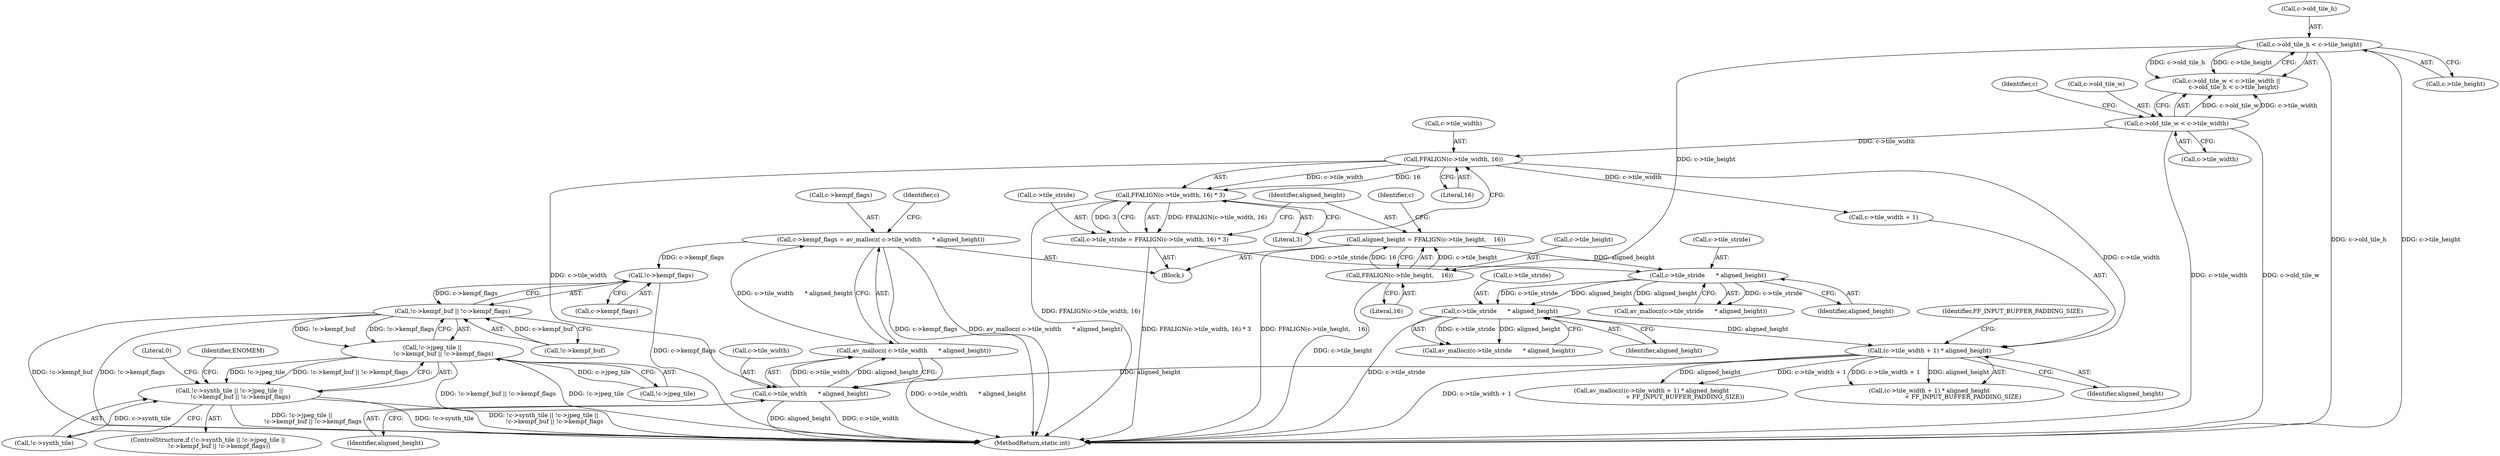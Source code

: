 digraph "0_FFmpeg_e07ac727c1cc9eed39e7f9117c97006f719864bd@pointer" {
"1000289" [label="(Call,!c->kempf_flags)"];
"1000263" [label="(Call,c->kempf_flags = av_mallocz( c->tile_width      * aligned_height))"];
"1000267" [label="(Call,av_mallocz( c->tile_width      * aligned_height))"];
"1000268" [label="(Call,c->tile_width      * aligned_height)"];
"1000200" [label="(Call,FFALIGN(c->tile_width, 16))"];
"1000180" [label="(Call,c->old_tile_w < c->tile_width)"];
"1000255" [label="(Call,(c->tile_width + 1) * aligned_height)"];
"1000244" [label="(Call,c->tile_stride      * aligned_height)"];
"1000234" [label="(Call,c->tile_stride      * aligned_height)"];
"1000195" [label="(Call,c->tile_stride = FFALIGN(c->tile_width, 16) * 3)"];
"1000199" [label="(Call,FFALIGN(c->tile_width, 16) * 3)"];
"1000206" [label="(Call,aligned_height = FFALIGN(c->tile_height,    16))"];
"1000208" [label="(Call,FFALIGN(c->tile_height,    16))"];
"1000187" [label="(Call,c->old_tile_h < c->tile_height)"];
"1000284" [label="(Call,!c->kempf_buf || !c->kempf_flags)"];
"1000279" [label="(Call,!c->jpeg_tile ||\n            !c->kempf_buf || !c->kempf_flags)"];
"1000274" [label="(Call,!c->synth_tile || !c->jpeg_tile ||\n            !c->kempf_buf || !c->kempf_flags)"];
"1000204" [label="(Literal,16)"];
"1000238" [label="(Identifier,aligned_height)"];
"1000191" [label="(Call,c->tile_height)"];
"1000275" [label="(Call,!c->synth_tile)"];
"1000284" [label="(Call,!c->kempf_buf || !c->kempf_flags)"];
"1000273" [label="(ControlStructure,if (!c->synth_tile || !c->jpeg_tile ||\n            !c->kempf_buf || !c->kempf_flags))"];
"1000254" [label="(Call,(c->tile_width + 1) * aligned_height\n                                    + FF_INPUT_BUFFER_PADDING_SIZE)"];
"1000180" [label="(Call,c->old_tile_w < c->tile_width)"];
"1000262" [label="(Identifier,FF_INPUT_BUFFER_PADDING_SIZE)"];
"1000253" [label="(Call,av_mallocz((c->tile_width + 1) * aligned_height\n                                    + FF_INPUT_BUFFER_PADDING_SIZE))"];
"1000201" [label="(Call,c->tile_width)"];
"1000244" [label="(Call,c->tile_stride      * aligned_height)"];
"1000234" [label="(Call,c->tile_stride      * aligned_height)"];
"1000195" [label="(Call,c->tile_stride = FFALIGN(c->tile_width, 16) * 3)"];
"1000297" [label="(Literal,0)"];
"1000194" [label="(Block,)"];
"1000255" [label="(Call,(c->tile_width + 1) * aligned_height)"];
"1000289" [label="(Call,!c->kempf_flags)"];
"1000245" [label="(Call,c->tile_stride)"];
"1000274" [label="(Call,!c->synth_tile || !c->jpeg_tile ||\n            !c->kempf_buf || !c->kempf_flags)"];
"1000272" [label="(Identifier,aligned_height)"];
"1000279" [label="(Call,!c->jpeg_tile ||\n            !c->kempf_buf || !c->kempf_flags)"];
"1000179" [label="(Call,c->old_tile_w < c->tile_width ||\n        c->old_tile_h < c->tile_height)"];
"1000269" [label="(Call,c->tile_width)"];
"1000267" [label="(Call,av_mallocz( c->tile_width      * aligned_height))"];
"1000298" [label="(MethodReturn,static int)"];
"1000261" [label="(Identifier,aligned_height)"];
"1000200" [label="(Call,FFALIGN(c->tile_width, 16))"];
"1000189" [label="(Identifier,c)"];
"1000248" [label="(Identifier,aligned_height)"];
"1000280" [label="(Call,!c->jpeg_tile)"];
"1000209" [label="(Call,c->tile_height)"];
"1000181" [label="(Call,c->old_tile_w)"];
"1000205" [label="(Literal,3)"];
"1000207" [label="(Identifier,aligned_height)"];
"1000277" [label="(Identifier,c)"];
"1000188" [label="(Call,c->old_tile_h)"];
"1000295" [label="(Identifier,ENOMEM)"];
"1000187" [label="(Call,c->old_tile_h < c->tile_height)"];
"1000199" [label="(Call,FFALIGN(c->tile_width, 16) * 3)"];
"1000263" [label="(Call,c->kempf_flags = av_mallocz( c->tile_width      * aligned_height))"];
"1000184" [label="(Call,c->tile_width)"];
"1000256" [label="(Call,c->tile_width + 1)"];
"1000264" [label="(Call,c->kempf_flags)"];
"1000233" [label="(Call,av_mallocz(c->tile_stride      * aligned_height))"];
"1000206" [label="(Call,aligned_height = FFALIGN(c->tile_height,    16))"];
"1000208" [label="(Call,FFALIGN(c->tile_height,    16))"];
"1000285" [label="(Call,!c->kempf_buf)"];
"1000243" [label="(Call,av_mallocz(c->tile_stride      * aligned_height))"];
"1000268" [label="(Call,c->tile_width      * aligned_height)"];
"1000290" [label="(Call,c->kempf_flags)"];
"1000215" [label="(Identifier,c)"];
"1000235" [label="(Call,c->tile_stride)"];
"1000212" [label="(Literal,16)"];
"1000196" [label="(Call,c->tile_stride)"];
"1000289" -> "1000284"  [label="AST: "];
"1000289" -> "1000290"  [label="CFG: "];
"1000290" -> "1000289"  [label="AST: "];
"1000284" -> "1000289"  [label="CFG: "];
"1000289" -> "1000298"  [label="DDG: c->kempf_flags"];
"1000289" -> "1000284"  [label="DDG: c->kempf_flags"];
"1000263" -> "1000289"  [label="DDG: c->kempf_flags"];
"1000263" -> "1000194"  [label="AST: "];
"1000263" -> "1000267"  [label="CFG: "];
"1000264" -> "1000263"  [label="AST: "];
"1000267" -> "1000263"  [label="AST: "];
"1000277" -> "1000263"  [label="CFG: "];
"1000263" -> "1000298"  [label="DDG: av_mallocz( c->tile_width      * aligned_height)"];
"1000263" -> "1000298"  [label="DDG: c->kempf_flags"];
"1000267" -> "1000263"  [label="DDG: c->tile_width      * aligned_height"];
"1000267" -> "1000268"  [label="CFG: "];
"1000268" -> "1000267"  [label="AST: "];
"1000267" -> "1000298"  [label="DDG: c->tile_width      * aligned_height"];
"1000268" -> "1000267"  [label="DDG: c->tile_width"];
"1000268" -> "1000267"  [label="DDG: aligned_height"];
"1000268" -> "1000272"  [label="CFG: "];
"1000269" -> "1000268"  [label="AST: "];
"1000272" -> "1000268"  [label="AST: "];
"1000268" -> "1000298"  [label="DDG: c->tile_width"];
"1000268" -> "1000298"  [label="DDG: aligned_height"];
"1000200" -> "1000268"  [label="DDG: c->tile_width"];
"1000255" -> "1000268"  [label="DDG: aligned_height"];
"1000200" -> "1000199"  [label="AST: "];
"1000200" -> "1000204"  [label="CFG: "];
"1000201" -> "1000200"  [label="AST: "];
"1000204" -> "1000200"  [label="AST: "];
"1000205" -> "1000200"  [label="CFG: "];
"1000200" -> "1000199"  [label="DDG: c->tile_width"];
"1000200" -> "1000199"  [label="DDG: 16"];
"1000180" -> "1000200"  [label="DDG: c->tile_width"];
"1000200" -> "1000255"  [label="DDG: c->tile_width"];
"1000200" -> "1000256"  [label="DDG: c->tile_width"];
"1000180" -> "1000179"  [label="AST: "];
"1000180" -> "1000184"  [label="CFG: "];
"1000181" -> "1000180"  [label="AST: "];
"1000184" -> "1000180"  [label="AST: "];
"1000189" -> "1000180"  [label="CFG: "];
"1000179" -> "1000180"  [label="CFG: "];
"1000180" -> "1000298"  [label="DDG: c->old_tile_w"];
"1000180" -> "1000298"  [label="DDG: c->tile_width"];
"1000180" -> "1000179"  [label="DDG: c->old_tile_w"];
"1000180" -> "1000179"  [label="DDG: c->tile_width"];
"1000255" -> "1000254"  [label="AST: "];
"1000255" -> "1000261"  [label="CFG: "];
"1000256" -> "1000255"  [label="AST: "];
"1000261" -> "1000255"  [label="AST: "];
"1000262" -> "1000255"  [label="CFG: "];
"1000255" -> "1000298"  [label="DDG: c->tile_width + 1"];
"1000255" -> "1000253"  [label="DDG: c->tile_width + 1"];
"1000255" -> "1000253"  [label="DDG: aligned_height"];
"1000255" -> "1000254"  [label="DDG: c->tile_width + 1"];
"1000255" -> "1000254"  [label="DDG: aligned_height"];
"1000244" -> "1000255"  [label="DDG: aligned_height"];
"1000244" -> "1000243"  [label="AST: "];
"1000244" -> "1000248"  [label="CFG: "];
"1000245" -> "1000244"  [label="AST: "];
"1000248" -> "1000244"  [label="AST: "];
"1000243" -> "1000244"  [label="CFG: "];
"1000244" -> "1000298"  [label="DDG: c->tile_stride"];
"1000244" -> "1000243"  [label="DDG: c->tile_stride"];
"1000244" -> "1000243"  [label="DDG: aligned_height"];
"1000234" -> "1000244"  [label="DDG: c->tile_stride"];
"1000234" -> "1000244"  [label="DDG: aligned_height"];
"1000234" -> "1000233"  [label="AST: "];
"1000234" -> "1000238"  [label="CFG: "];
"1000235" -> "1000234"  [label="AST: "];
"1000238" -> "1000234"  [label="AST: "];
"1000233" -> "1000234"  [label="CFG: "];
"1000234" -> "1000233"  [label="DDG: c->tile_stride"];
"1000234" -> "1000233"  [label="DDG: aligned_height"];
"1000195" -> "1000234"  [label="DDG: c->tile_stride"];
"1000206" -> "1000234"  [label="DDG: aligned_height"];
"1000195" -> "1000194"  [label="AST: "];
"1000195" -> "1000199"  [label="CFG: "];
"1000196" -> "1000195"  [label="AST: "];
"1000199" -> "1000195"  [label="AST: "];
"1000207" -> "1000195"  [label="CFG: "];
"1000195" -> "1000298"  [label="DDG: FFALIGN(c->tile_width, 16) * 3"];
"1000199" -> "1000195"  [label="DDG: FFALIGN(c->tile_width, 16)"];
"1000199" -> "1000195"  [label="DDG: 3"];
"1000199" -> "1000205"  [label="CFG: "];
"1000205" -> "1000199"  [label="AST: "];
"1000199" -> "1000298"  [label="DDG: FFALIGN(c->tile_width, 16)"];
"1000206" -> "1000194"  [label="AST: "];
"1000206" -> "1000208"  [label="CFG: "];
"1000207" -> "1000206"  [label="AST: "];
"1000208" -> "1000206"  [label="AST: "];
"1000215" -> "1000206"  [label="CFG: "];
"1000206" -> "1000298"  [label="DDG: FFALIGN(c->tile_height,    16)"];
"1000208" -> "1000206"  [label="DDG: c->tile_height"];
"1000208" -> "1000206"  [label="DDG: 16"];
"1000208" -> "1000212"  [label="CFG: "];
"1000209" -> "1000208"  [label="AST: "];
"1000212" -> "1000208"  [label="AST: "];
"1000208" -> "1000298"  [label="DDG: c->tile_height"];
"1000187" -> "1000208"  [label="DDG: c->tile_height"];
"1000187" -> "1000179"  [label="AST: "];
"1000187" -> "1000191"  [label="CFG: "];
"1000188" -> "1000187"  [label="AST: "];
"1000191" -> "1000187"  [label="AST: "];
"1000179" -> "1000187"  [label="CFG: "];
"1000187" -> "1000298"  [label="DDG: c->old_tile_h"];
"1000187" -> "1000298"  [label="DDG: c->tile_height"];
"1000187" -> "1000179"  [label="DDG: c->old_tile_h"];
"1000187" -> "1000179"  [label="DDG: c->tile_height"];
"1000284" -> "1000279"  [label="AST: "];
"1000284" -> "1000285"  [label="CFG: "];
"1000285" -> "1000284"  [label="AST: "];
"1000279" -> "1000284"  [label="CFG: "];
"1000284" -> "1000298"  [label="DDG: !c->kempf_buf"];
"1000284" -> "1000298"  [label="DDG: !c->kempf_flags"];
"1000284" -> "1000279"  [label="DDG: !c->kempf_buf"];
"1000284" -> "1000279"  [label="DDG: !c->kempf_flags"];
"1000285" -> "1000284"  [label="DDG: c->kempf_buf"];
"1000279" -> "1000274"  [label="AST: "];
"1000279" -> "1000280"  [label="CFG: "];
"1000280" -> "1000279"  [label="AST: "];
"1000274" -> "1000279"  [label="CFG: "];
"1000279" -> "1000298"  [label="DDG: !c->kempf_buf || !c->kempf_flags"];
"1000279" -> "1000298"  [label="DDG: !c->jpeg_tile"];
"1000279" -> "1000274"  [label="DDG: !c->jpeg_tile"];
"1000279" -> "1000274"  [label="DDG: !c->kempf_buf || !c->kempf_flags"];
"1000280" -> "1000279"  [label="DDG: c->jpeg_tile"];
"1000274" -> "1000273"  [label="AST: "];
"1000274" -> "1000275"  [label="CFG: "];
"1000275" -> "1000274"  [label="AST: "];
"1000295" -> "1000274"  [label="CFG: "];
"1000297" -> "1000274"  [label="CFG: "];
"1000274" -> "1000298"  [label="DDG: !c->synth_tile"];
"1000274" -> "1000298"  [label="DDG: !c->synth_tile || !c->jpeg_tile ||\n            !c->kempf_buf || !c->kempf_flags"];
"1000274" -> "1000298"  [label="DDG: !c->jpeg_tile ||\n            !c->kempf_buf || !c->kempf_flags"];
"1000275" -> "1000274"  [label="DDG: c->synth_tile"];
}
